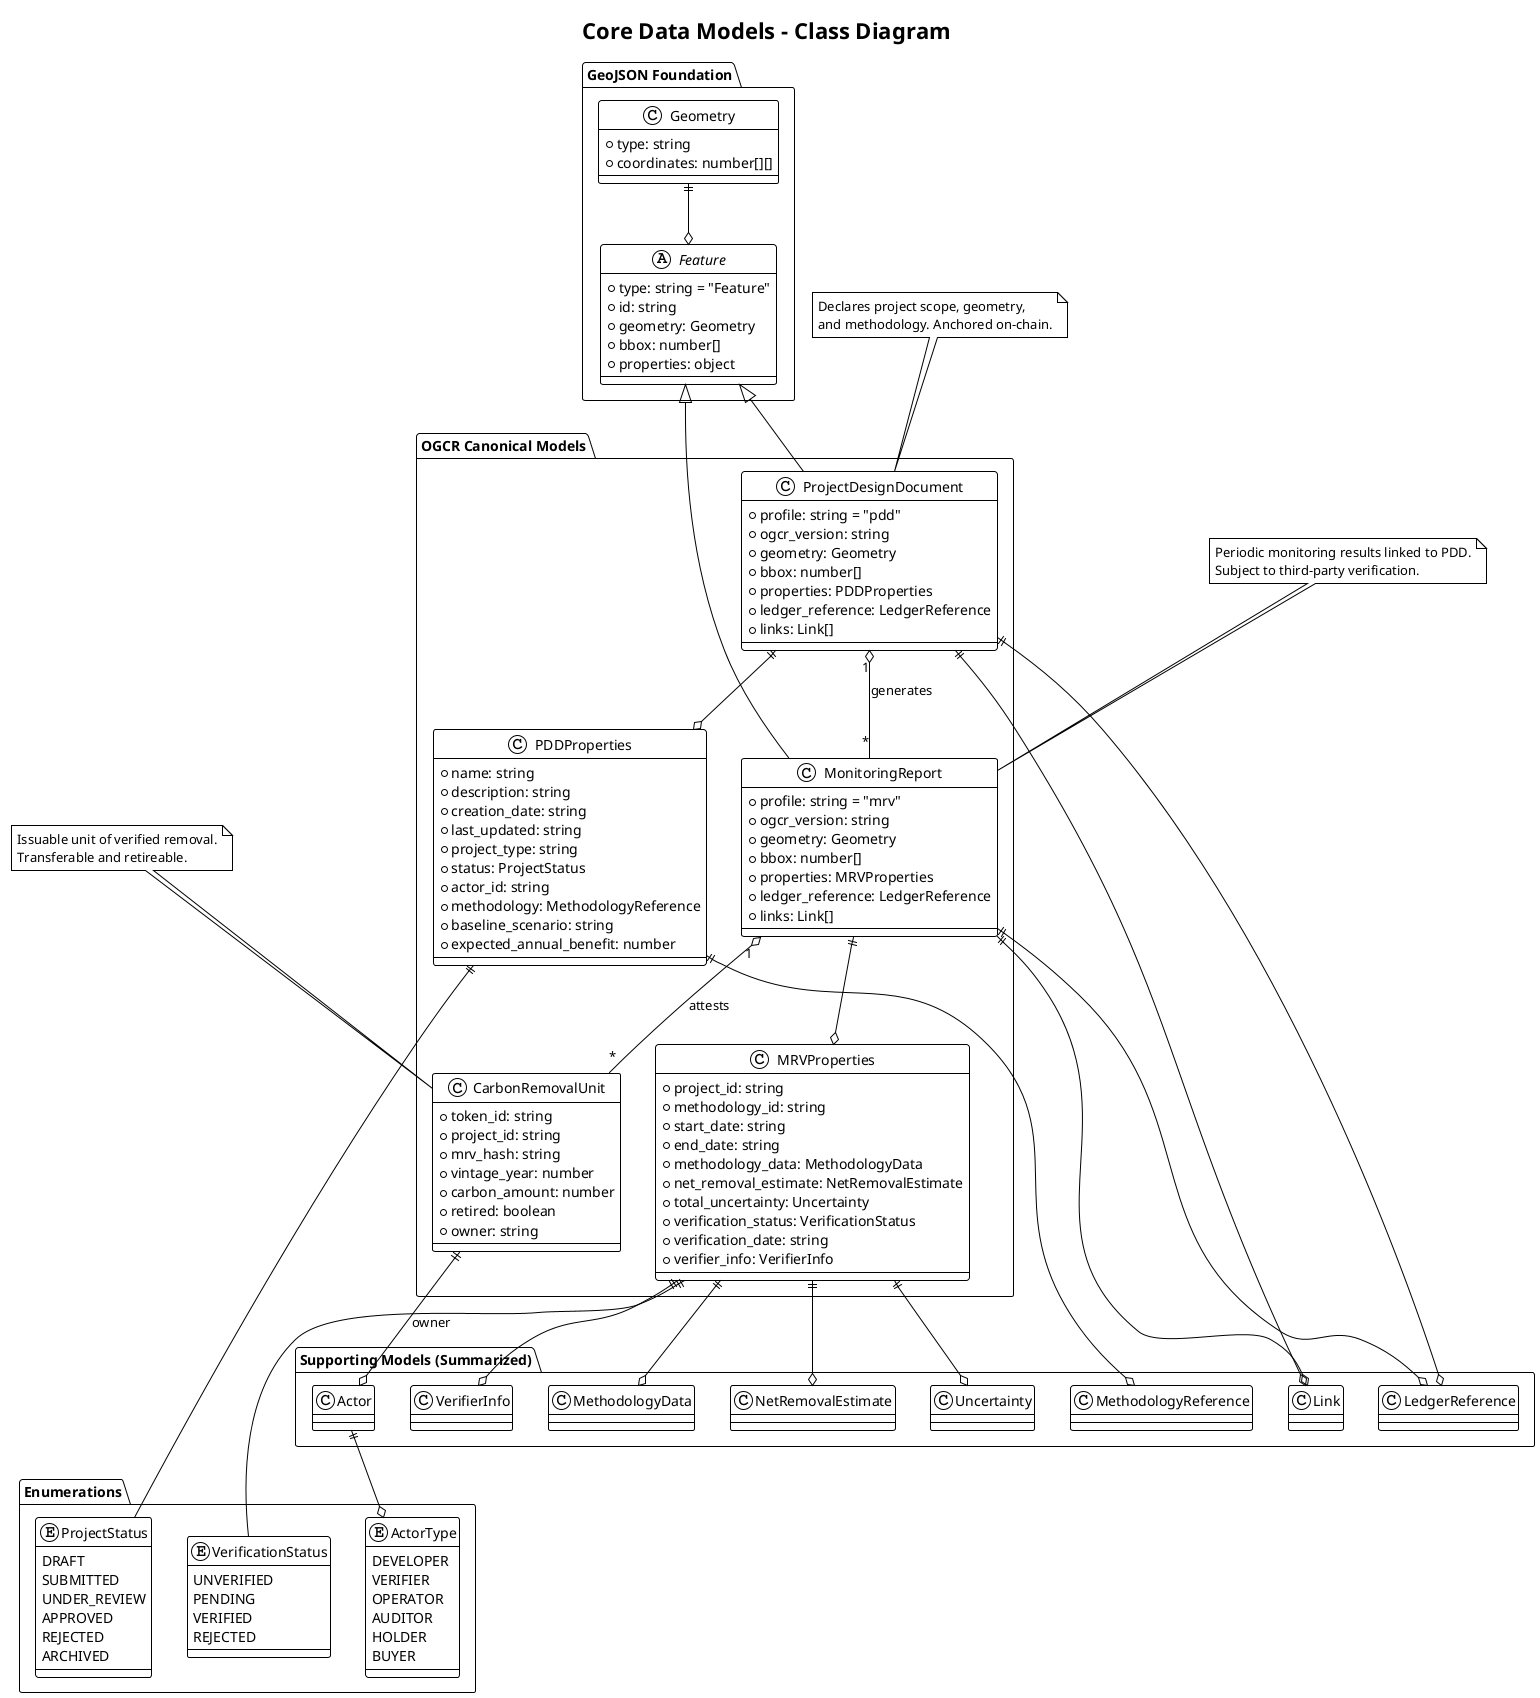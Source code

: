 @startuml
!theme plain
title Core Data Models - Class Diagram

package "GeoJSON Foundation" {
    abstract class Feature {
        +type: string = "Feature"
        +id: string
        +geometry: Geometry
        +bbox: number[]
        +properties: object
    }

    class Geometry {
        +type: string
        +coordinates: number[][]
    }
}

package "OGCR Canonical Models" {
    class ProjectDesignDocument {
        +profile: string = "pdd"
        +ogcr_version: string
        +geometry: Geometry
        +bbox: number[]
        +properties: PDDProperties
        +ledger_reference: LedgerReference
        +links: Link[]
    }

    class PDDProperties {
        +name: string
        +description: string
        +creation_date: string
        +last_updated: string
        +project_type: string
        +status: ProjectStatus
        +actor_id: string
        +methodology: MethodologyReference
        +baseline_scenario: string
        +expected_annual_benefit: number
    }

    class MonitoringReport {
        +profile: string = "mrv"
        +ogcr_version: string
        +geometry: Geometry
        +bbox: number[]
        +properties: MRVProperties
        +ledger_reference: LedgerReference
        +links: Link[]
    }

    class MRVProperties {
        +project_id: string
        +methodology_id: string
        +start_date: string
        +end_date: string
        +methodology_data: MethodologyData
        +net_removal_estimate: NetRemovalEstimate
        +total_uncertainty: Uncertainty
        +verification_status: VerificationStatus
        +verification_date: string
        +verifier_info: VerifierInfo
    }

    class CarbonRemovalUnit {
        +token_id: string
        +project_id: string
        +mrv_hash: string
        +vintage_year: number
        +carbon_amount: number
        +retired: boolean
        +owner: string
    }
}

package "Supporting Models (Summarized)" {
    class LedgerReference
    class Link
    class MethodologyReference
    class MethodologyData
    class NetRemovalEstimate
    class Uncertainty
    class VerifierInfo
    class Actor
}

package "Enumerations" {
    enum ProjectStatus {
        DRAFT
        SUBMITTED
        UNDER_REVIEW
        APPROVED
        REJECTED
        ARCHIVED
    }

    enum VerificationStatus {
        UNVERIFIED
        PENDING
        VERIFIED
        REJECTED
    }

    enum ActorType {
        DEVELOPER
        VERIFIER
        OPERATOR
        AUDITOR
        HOLDER
        BUYER
    }
}

' Relationships
Feature <|-- ProjectDesignDocument
Feature <|-- MonitoringReport
Geometry ||--o Feature

ProjectDesignDocument ||--o PDDProperties
ProjectDesignDocument ||--o LedgerReference
ProjectDesignDocument ||--o Link

MonitoringReport ||--o MRVProperties
MonitoringReport ||--o LedgerReference
MonitoringReport ||--o Link

PDDProperties ||--o MethodologyReference
PDDProperties ||-- ProjectStatus

MRVProperties ||--o MethodologyData
MRVProperties ||--o NetRemovalEstimate
MRVProperties ||--o Uncertainty
MRVProperties ||--o VerifierInfo
MRVProperties ||-- VerificationStatus

CarbonRemovalUnit ||--o Actor : owner

ProjectDesignDocument "1" o-- "*" MonitoringReport : generates
MonitoringReport "1" o-- "*" CarbonRemovalUnit : attests

Actor ||--o ActorType

note top of ProjectDesignDocument
  Declares project scope, geometry,
  and methodology. Anchored on-chain.
end note

note top of MonitoringReport
  Periodic monitoring results linked to PDD.
  Subject to third-party verification.
end note

note top of CarbonRemovalUnit
  Issuable unit of verified removal.
  Transferable and retireable.
end note

@enduml
